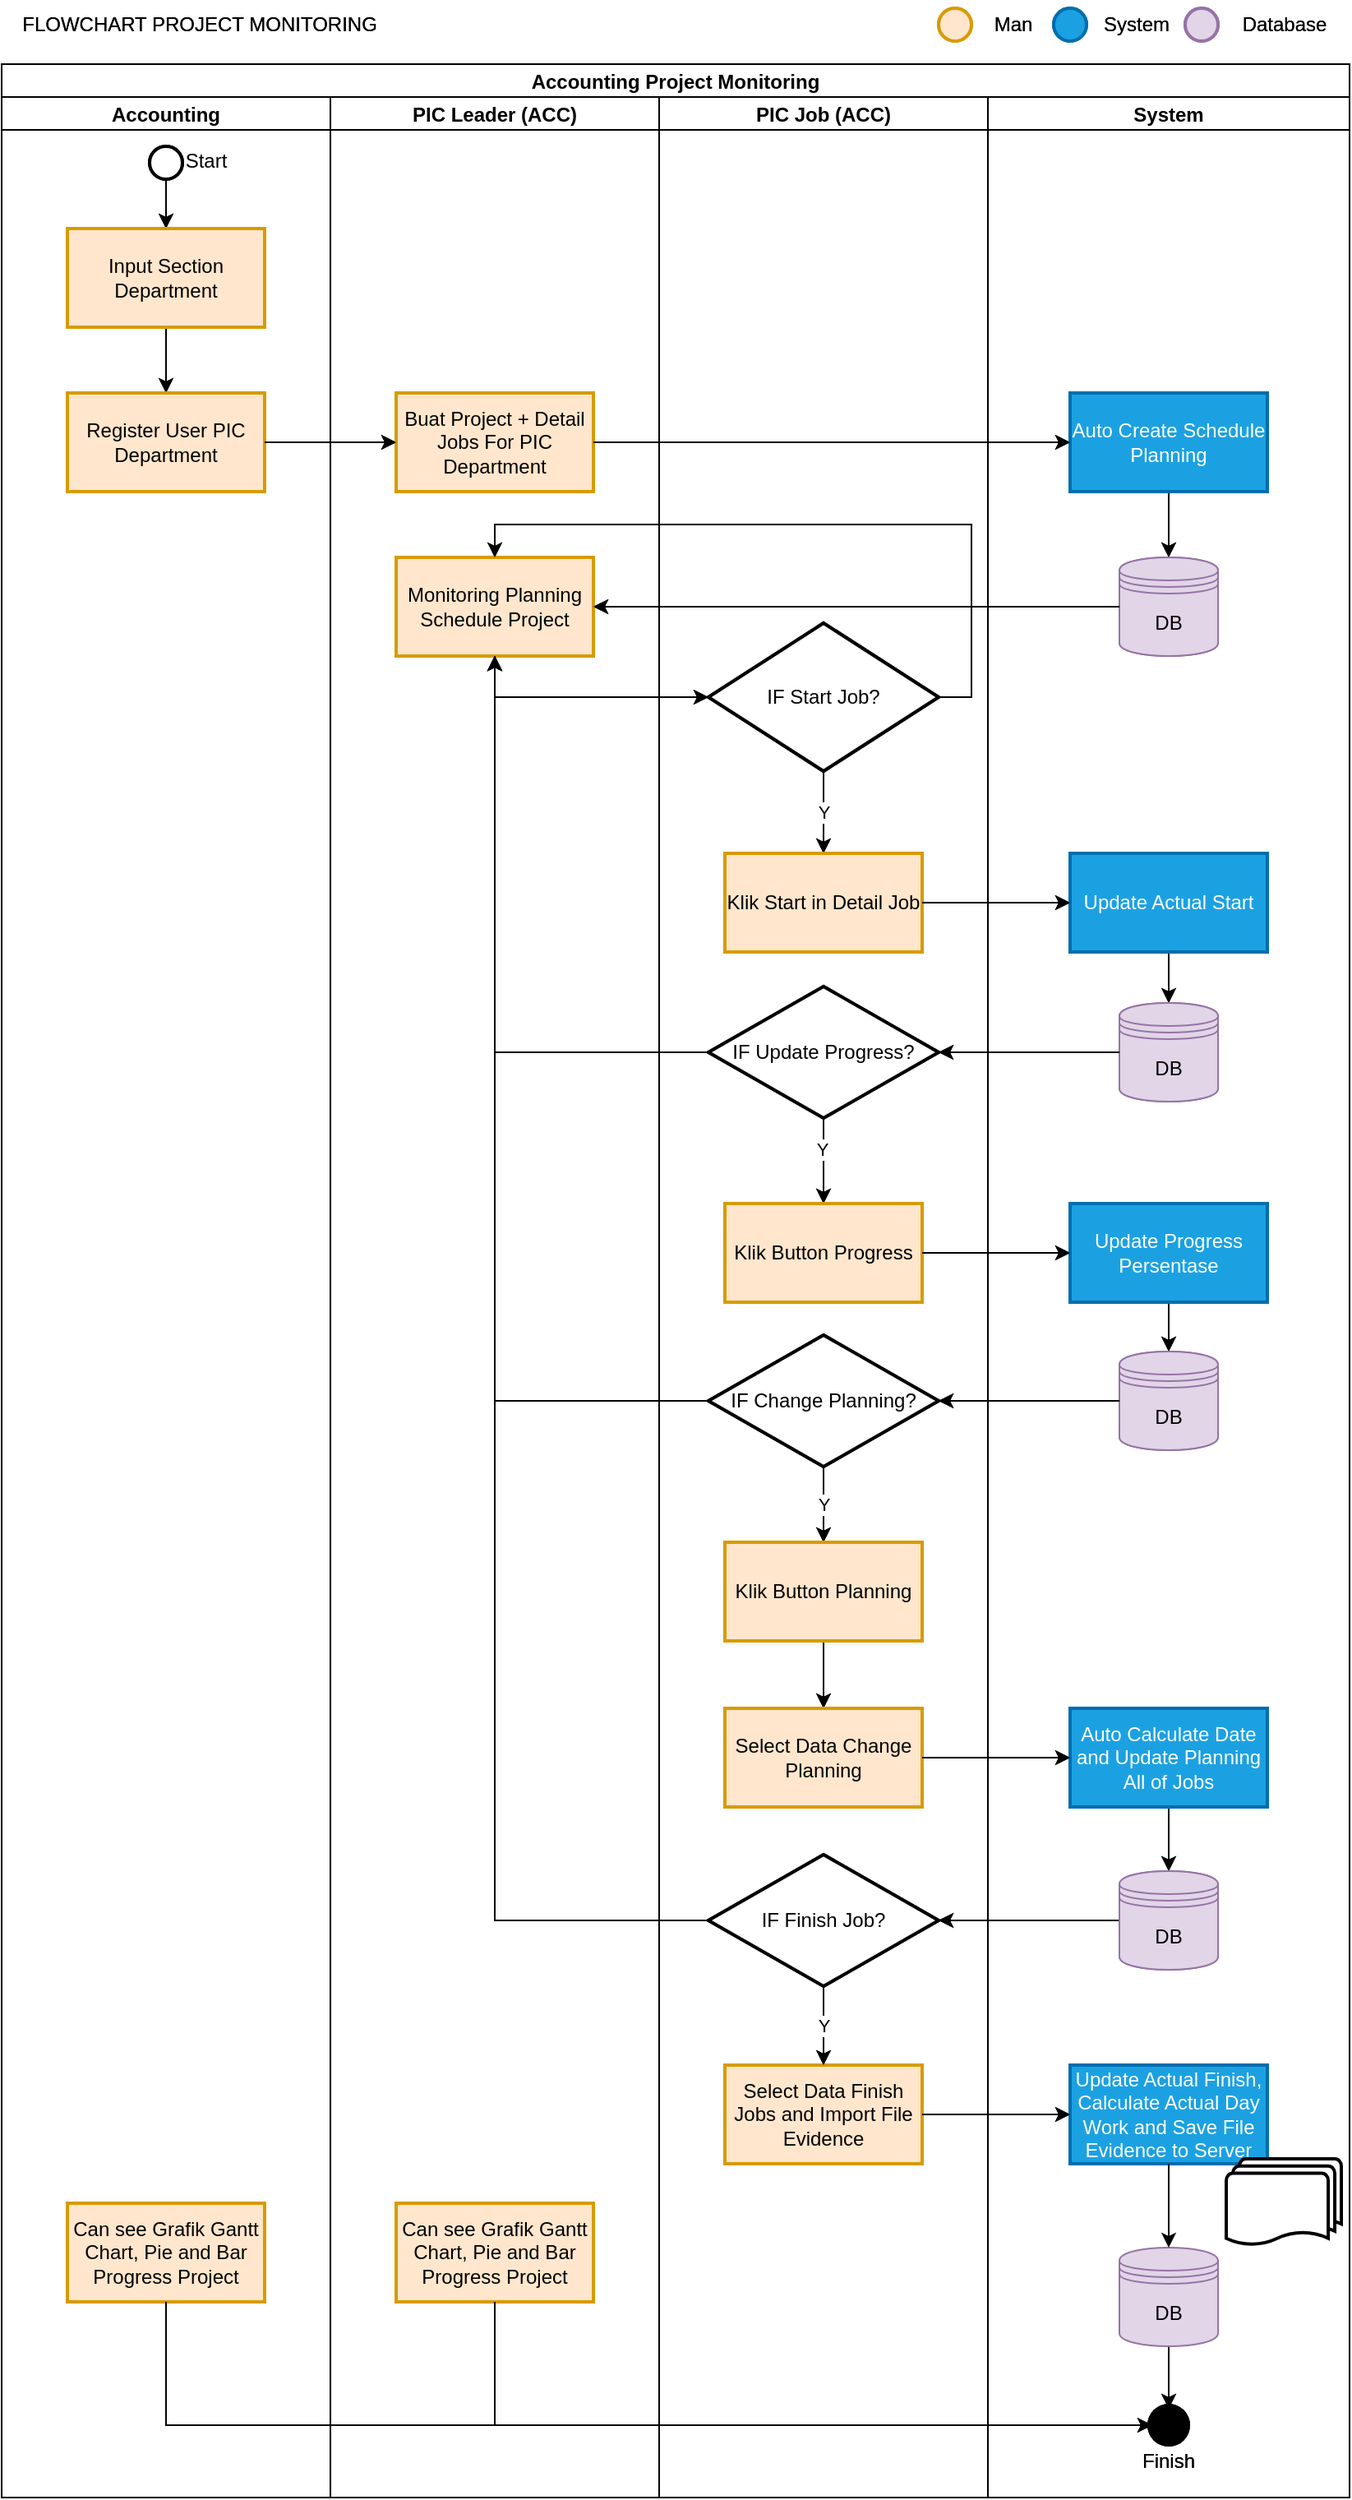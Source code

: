 <mxfile version="20.2.1" type="github">
  <diagram id="mtd2JBwrptf4_RDQNIB4" name="Page-1">
    <mxGraphModel dx="1102" dy="557" grid="1" gridSize="10" guides="1" tooltips="1" connect="1" arrows="1" fold="1" page="1" pageScale="1" pageWidth="827" pageHeight="1169" background="none" math="0" shadow="0">
      <root>
        <mxCell id="0" />
        <mxCell id="1" parent="0" />
        <mxCell id="9X0BEVMstnNwjNBZbNRU-2" value="Accounting Project Monitoring" style="swimlane;childLayout=stackLayout;resizeParent=1;resizeParentMax=0;startSize=20;" parent="1" vertex="1">
          <mxGeometry y="44" width="820" height="1480" as="geometry" />
        </mxCell>
        <mxCell id="9X0BEVMstnNwjNBZbNRU-3" value="Accounting" style="swimlane;startSize=20;" parent="9X0BEVMstnNwjNBZbNRU-2" vertex="1">
          <mxGeometry y="20" width="200" height="1460" as="geometry" />
        </mxCell>
        <mxCell id="sg5ZIZvMc2TJiHGULIQv-5" value="" style="edgeStyle=orthogonalEdgeStyle;rounded=0;orthogonalLoop=1;jettySize=auto;html=1;" parent="9X0BEVMstnNwjNBZbNRU-3" source="sg5ZIZvMc2TJiHGULIQv-3" target="sg5ZIZvMc2TJiHGULIQv-4" edge="1">
          <mxGeometry relative="1" as="geometry" />
        </mxCell>
        <mxCell id="sg5ZIZvMc2TJiHGULIQv-3" value="" style="strokeWidth=2;html=1;shape=mxgraph.flowchart.start_2;whiteSpace=wrap;" parent="9X0BEVMstnNwjNBZbNRU-3" vertex="1">
          <mxGeometry x="90" y="30" width="20" height="20" as="geometry" />
        </mxCell>
        <mxCell id="sg5ZIZvMc2TJiHGULIQv-14" value="" style="edgeStyle=orthogonalEdgeStyle;rounded=0;orthogonalLoop=1;jettySize=auto;html=1;" parent="9X0BEVMstnNwjNBZbNRU-3" source="sg5ZIZvMc2TJiHGULIQv-4" target="sg5ZIZvMc2TJiHGULIQv-13" edge="1">
          <mxGeometry relative="1" as="geometry" />
        </mxCell>
        <mxCell id="sg5ZIZvMc2TJiHGULIQv-4" value="Input Section Department" style="whiteSpace=wrap;html=1;strokeWidth=2;fillColor=#ffe6cc;strokeColor=#d79b00;" parent="9X0BEVMstnNwjNBZbNRU-3" vertex="1">
          <mxGeometry x="40" y="80" width="120" height="60" as="geometry" />
        </mxCell>
        <mxCell id="sg5ZIZvMc2TJiHGULIQv-13" value="Register User PIC Department" style="whiteSpace=wrap;html=1;strokeWidth=2;fillColor=#ffe6cc;strokeColor=#d79b00;" parent="9X0BEVMstnNwjNBZbNRU-3" vertex="1">
          <mxGeometry x="40" y="180" width="120" height="60" as="geometry" />
        </mxCell>
        <mxCell id="sg5ZIZvMc2TJiHGULIQv-71" value="Can see Grafik Gantt Chart, Pie and Bar Progress Project" style="whiteSpace=wrap;html=1;strokeWidth=2;fillColor=#ffe6cc;strokeColor=#d79b00;" parent="9X0BEVMstnNwjNBZbNRU-3" vertex="1">
          <mxGeometry x="40" y="1281" width="120" height="60" as="geometry" />
        </mxCell>
        <mxCell id="9X0BEVMstnNwjNBZbNRU-4" value="PIC Leader (ACC)" style="swimlane;startSize=20;" parent="9X0BEVMstnNwjNBZbNRU-2" vertex="1">
          <mxGeometry x="200" y="20" width="200" height="1460" as="geometry" />
        </mxCell>
        <mxCell id="sg5ZIZvMc2TJiHGULIQv-15" value="Buat Project + Detail Jobs For PIC Department" style="whiteSpace=wrap;html=1;strokeWidth=2;fillColor=#ffe6cc;strokeColor=#d79b00;" parent="9X0BEVMstnNwjNBZbNRU-4" vertex="1">
          <mxGeometry x="40" y="180" width="120" height="60" as="geometry" />
        </mxCell>
        <mxCell id="sg5ZIZvMc2TJiHGULIQv-22" value="Monitoring Planning Schedule Project" style="whiteSpace=wrap;html=1;strokeWidth=2;fillColor=#ffe6cc;strokeColor=#d79b00;" parent="9X0BEVMstnNwjNBZbNRU-4" vertex="1">
          <mxGeometry x="40" y="280" width="120" height="60" as="geometry" />
        </mxCell>
        <mxCell id="sg5ZIZvMc2TJiHGULIQv-69" value="Can see Grafik Gantt Chart, Pie and Bar Progress Project" style="whiteSpace=wrap;html=1;strokeWidth=2;fillColor=#ffe6cc;strokeColor=#d79b00;" parent="9X0BEVMstnNwjNBZbNRU-4" vertex="1">
          <mxGeometry x="40" y="1281" width="120" height="60" as="geometry" />
        </mxCell>
        <mxCell id="9X0BEVMstnNwjNBZbNRU-5" value="PIC Job (ACC)" style="swimlane;startSize=20;" parent="9X0BEVMstnNwjNBZbNRU-2" vertex="1">
          <mxGeometry x="400" y="20" width="200" height="1460" as="geometry" />
        </mxCell>
        <mxCell id="sg5ZIZvMc2TJiHGULIQv-29" value="Y" style="edgeStyle=orthogonalEdgeStyle;rounded=0;orthogonalLoop=1;jettySize=auto;html=1;" parent="9X0BEVMstnNwjNBZbNRU-5" source="sg5ZIZvMc2TJiHGULIQv-26" target="sg5ZIZvMc2TJiHGULIQv-28" edge="1">
          <mxGeometry relative="1" as="geometry" />
        </mxCell>
        <mxCell id="sg5ZIZvMc2TJiHGULIQv-26" value="IF Start Job?" style="rhombus;whiteSpace=wrap;html=1;strokeWidth=2;" parent="9X0BEVMstnNwjNBZbNRU-5" vertex="1">
          <mxGeometry x="30" y="320" width="140" height="90" as="geometry" />
        </mxCell>
        <mxCell id="sg5ZIZvMc2TJiHGULIQv-28" value="Klik Start in Detail Job" style="whiteSpace=wrap;html=1;strokeWidth=2;fillColor=#ffe6cc;strokeColor=#d79b00;" parent="9X0BEVMstnNwjNBZbNRU-5" vertex="1">
          <mxGeometry x="40" y="460" width="120" height="60" as="geometry" />
        </mxCell>
        <mxCell id="sg5ZIZvMc2TJiHGULIQv-33" value="" style="edgeStyle=orthogonalEdgeStyle;rounded=0;orthogonalLoop=1;jettySize=auto;html=1;" parent="9X0BEVMstnNwjNBZbNRU-5" source="sg5ZIZvMc2TJiHGULIQv-30" target="sg5ZIZvMc2TJiHGULIQv-32" edge="1">
          <mxGeometry relative="1" as="geometry" />
        </mxCell>
        <mxCell id="sg5ZIZvMc2TJiHGULIQv-37" value="&lt;div&gt;Y&lt;/div&gt;" style="edgeLabel;html=1;align=center;verticalAlign=middle;resizable=0;points=[];" parent="sg5ZIZvMc2TJiHGULIQv-33" vertex="1" connectable="0">
          <mxGeometry x="-0.26" y="1" relative="1" as="geometry">
            <mxPoint x="-2" as="offset" />
          </mxGeometry>
        </mxCell>
        <mxCell id="sg5ZIZvMc2TJiHGULIQv-30" value="IF Update Progress?" style="rhombus;whiteSpace=wrap;html=1;strokeWidth=2;" parent="9X0BEVMstnNwjNBZbNRU-5" vertex="1">
          <mxGeometry x="30" y="541" width="140" height="80" as="geometry" />
        </mxCell>
        <mxCell id="sg5ZIZvMc2TJiHGULIQv-32" value="Klik Button Progress" style="whiteSpace=wrap;html=1;strokeWidth=2;fillColor=#ffe6cc;strokeColor=#d79b00;" parent="9X0BEVMstnNwjNBZbNRU-5" vertex="1">
          <mxGeometry x="40" y="673" width="120" height="60" as="geometry" />
        </mxCell>
        <mxCell id="sg5ZIZvMc2TJiHGULIQv-47" value="Y" style="edgeStyle=orthogonalEdgeStyle;rounded=0;orthogonalLoop=1;jettySize=auto;html=1;" parent="9X0BEVMstnNwjNBZbNRU-5" source="sg5ZIZvMc2TJiHGULIQv-44" target="sg5ZIZvMc2TJiHGULIQv-46" edge="1">
          <mxGeometry relative="1" as="geometry" />
        </mxCell>
        <mxCell id="sg5ZIZvMc2TJiHGULIQv-44" value="IF Change Planning?" style="rhombus;whiteSpace=wrap;html=1;strokeWidth=2;" parent="9X0BEVMstnNwjNBZbNRU-5" vertex="1">
          <mxGeometry x="30" y="753" width="140" height="80" as="geometry" />
        </mxCell>
        <mxCell id="sg5ZIZvMc2TJiHGULIQv-61" value="" style="edgeStyle=orthogonalEdgeStyle;rounded=0;orthogonalLoop=1;jettySize=auto;html=1;" parent="9X0BEVMstnNwjNBZbNRU-5" source="sg5ZIZvMc2TJiHGULIQv-46" target="sg5ZIZvMc2TJiHGULIQv-60" edge="1">
          <mxGeometry relative="1" as="geometry" />
        </mxCell>
        <mxCell id="sg5ZIZvMc2TJiHGULIQv-46" value="Klik Button Planning" style="whiteSpace=wrap;html=1;strokeWidth=2;fillColor=#ffe6cc;strokeColor=#d79b00;" parent="9X0BEVMstnNwjNBZbNRU-5" vertex="1">
          <mxGeometry x="40" y="879" width="120" height="60" as="geometry" />
        </mxCell>
        <mxCell id="sg5ZIZvMc2TJiHGULIQv-48" value="Select Data Finish Jobs and Import File Evidence" style="whiteSpace=wrap;html=1;strokeWidth=2;fillColor=#ffe6cc;strokeColor=#d79b00;" parent="9X0BEVMstnNwjNBZbNRU-5" vertex="1">
          <mxGeometry x="40" y="1197" width="120" height="60" as="geometry" />
        </mxCell>
        <mxCell id="sg5ZIZvMc2TJiHGULIQv-60" value="Select Data Change Planning" style="whiteSpace=wrap;html=1;strokeWidth=2;fillColor=#ffe6cc;strokeColor=#d79b00;" parent="9X0BEVMstnNwjNBZbNRU-5" vertex="1">
          <mxGeometry x="40" y="980" width="120" height="60" as="geometry" />
        </mxCell>
        <mxCell id="sg5ZIZvMc2TJiHGULIQv-10" value="System" style="swimlane;startSize=20;" parent="9X0BEVMstnNwjNBZbNRU-2" vertex="1">
          <mxGeometry x="600" y="20" width="220" height="1460" as="geometry" />
        </mxCell>
        <mxCell id="sg5ZIZvMc2TJiHGULIQv-35" style="edgeStyle=orthogonalEdgeStyle;rounded=0;orthogonalLoop=1;jettySize=auto;html=1;exitX=0.5;exitY=1;exitDx=0;exitDy=0;entryX=0.5;entryY=0;entryDx=0;entryDy=0;" parent="sg5ZIZvMc2TJiHGULIQv-10" source="sg5ZIZvMc2TJiHGULIQv-20" target="sg5ZIZvMc2TJiHGULIQv-34" edge="1">
          <mxGeometry relative="1" as="geometry" />
        </mxCell>
        <mxCell id="sg5ZIZvMc2TJiHGULIQv-20" value="&lt;div&gt;Auto Create Schedule Planning&lt;/div&gt;" style="whiteSpace=wrap;html=1;strokeWidth=2;fillColor=#1ba1e2;strokeColor=#006EAF;fontColor=#ffffff;" parent="sg5ZIZvMc2TJiHGULIQv-10" vertex="1">
          <mxGeometry x="50" y="180" width="120" height="60" as="geometry" />
        </mxCell>
        <mxCell id="sg5ZIZvMc2TJiHGULIQv-34" value="DB" style="shape=datastore;whiteSpace=wrap;html=1;fillColor=#e1d5e7;strokeColor=#9673a6;" parent="sg5ZIZvMc2TJiHGULIQv-10" vertex="1">
          <mxGeometry x="80" y="280" width="60" height="60" as="geometry" />
        </mxCell>
        <mxCell id="sg5ZIZvMc2TJiHGULIQv-55" style="edgeStyle=orthogonalEdgeStyle;rounded=0;orthogonalLoop=1;jettySize=auto;html=1;exitX=0.5;exitY=1;exitDx=0;exitDy=0;entryX=0.5;entryY=0;entryDx=0;entryDy=0;" parent="sg5ZIZvMc2TJiHGULIQv-10" source="sg5ZIZvMc2TJiHGULIQv-39" target="sg5ZIZvMc2TJiHGULIQv-54" edge="1">
          <mxGeometry relative="1" as="geometry" />
        </mxCell>
        <mxCell id="sg5ZIZvMc2TJiHGULIQv-39" value="Update Actual Start" style="whiteSpace=wrap;html=1;strokeWidth=2;fillColor=#1ba1e2;strokeColor=#006EAF;fontColor=#ffffff;" parent="sg5ZIZvMc2TJiHGULIQv-10" vertex="1">
          <mxGeometry x="50" y="460" width="120" height="60" as="geometry" />
        </mxCell>
        <mxCell id="sg5ZIZvMc2TJiHGULIQv-58" style="edgeStyle=orthogonalEdgeStyle;rounded=0;orthogonalLoop=1;jettySize=auto;html=1;exitX=0.5;exitY=1;exitDx=0;exitDy=0;" parent="sg5ZIZvMc2TJiHGULIQv-10" source="sg5ZIZvMc2TJiHGULIQv-42" target="sg5ZIZvMc2TJiHGULIQv-57" edge="1">
          <mxGeometry relative="1" as="geometry" />
        </mxCell>
        <mxCell id="sg5ZIZvMc2TJiHGULIQv-42" value="Update Progress Persentase" style="whiteSpace=wrap;html=1;strokeWidth=2;fillColor=#1ba1e2;strokeColor=#006EAF;fontColor=#ffffff;" parent="sg5ZIZvMc2TJiHGULIQv-10" vertex="1">
          <mxGeometry x="50" y="673" width="120" height="60" as="geometry" />
        </mxCell>
        <mxCell id="sg5ZIZvMc2TJiHGULIQv-50" value="Update Actual Finish, Calculate Actual Day Work and Save File Evidence to Server" style="whiteSpace=wrap;html=1;strokeWidth=2;fillColor=#1ba1e2;fontColor=#ffffff;strokeColor=#006EAF;" parent="sg5ZIZvMc2TJiHGULIQv-10" vertex="1">
          <mxGeometry x="50" y="1197" width="120" height="60" as="geometry" />
        </mxCell>
        <mxCell id="sg5ZIZvMc2TJiHGULIQv-73" value="" style="edgeStyle=orthogonalEdgeStyle;rounded=0;orthogonalLoop=1;jettySize=auto;html=1;" parent="sg5ZIZvMc2TJiHGULIQv-10" edge="1">
          <mxGeometry relative="1" as="geometry">
            <mxPoint x="110" y="1406" as="targetPoint" />
            <mxPoint x="110" y="1347" as="sourcePoint" />
          </mxGeometry>
        </mxCell>
        <mxCell id="sg5ZIZvMc2TJiHGULIQv-54" value="DB" style="shape=datastore;whiteSpace=wrap;html=1;fillColor=#e1d5e7;strokeColor=#9673a6;" parent="sg5ZIZvMc2TJiHGULIQv-10" vertex="1">
          <mxGeometry x="80" y="551" width="60" height="60" as="geometry" />
        </mxCell>
        <mxCell id="sg5ZIZvMc2TJiHGULIQv-57" value="DB" style="shape=datastore;whiteSpace=wrap;html=1;fillColor=#e1d5e7;strokeColor=#9673a6;" parent="sg5ZIZvMc2TJiHGULIQv-10" vertex="1">
          <mxGeometry x="80" y="763" width="60" height="60" as="geometry" />
        </mxCell>
        <mxCell id="sg5ZIZvMc2TJiHGULIQv-66" style="edgeStyle=orthogonalEdgeStyle;rounded=0;orthogonalLoop=1;jettySize=auto;html=1;exitX=0.5;exitY=1;exitDx=0;exitDy=0;entryX=0.5;entryY=0;entryDx=0;entryDy=0;" parent="sg5ZIZvMc2TJiHGULIQv-10" source="sg5ZIZvMc2TJiHGULIQv-62" target="sg5ZIZvMc2TJiHGULIQv-65" edge="1">
          <mxGeometry relative="1" as="geometry" />
        </mxCell>
        <mxCell id="sg5ZIZvMc2TJiHGULIQv-62" value="Auto Calculate Date and Update Planning All of Jobs" style="whiteSpace=wrap;html=1;strokeWidth=2;fillColor=#1ba1e2;fontColor=#ffffff;strokeColor=#006EAF;" parent="sg5ZIZvMc2TJiHGULIQv-10" vertex="1">
          <mxGeometry x="50" y="980" width="120" height="60" as="geometry" />
        </mxCell>
        <mxCell id="sg5ZIZvMc2TJiHGULIQv-64" value="IF Finish Job?" style="rhombus;whiteSpace=wrap;html=1;strokeWidth=2;" parent="sg5ZIZvMc2TJiHGULIQv-10" vertex="1">
          <mxGeometry x="-170" y="1069" width="140" height="80" as="geometry" />
        </mxCell>
        <mxCell id="sg5ZIZvMc2TJiHGULIQv-67" style="edgeStyle=orthogonalEdgeStyle;rounded=0;orthogonalLoop=1;jettySize=auto;html=1;exitX=0;exitY=0.5;exitDx=0;exitDy=0;" parent="sg5ZIZvMc2TJiHGULIQv-10" source="sg5ZIZvMc2TJiHGULIQv-65" target="sg5ZIZvMc2TJiHGULIQv-64" edge="1">
          <mxGeometry relative="1" as="geometry" />
        </mxCell>
        <mxCell id="sg5ZIZvMc2TJiHGULIQv-65" value="DB" style="shape=datastore;whiteSpace=wrap;html=1;fillColor=#e1d5e7;strokeColor=#9673a6;" parent="sg5ZIZvMc2TJiHGULIQv-10" vertex="1">
          <mxGeometry x="80" y="1079" width="60" height="60" as="geometry" />
        </mxCell>
        <mxCell id="sg5ZIZvMc2TJiHGULIQv-72" value="&#xa;&#xa;&#xa;&#xa;Finish&#xa;" style="shape=waypoint;sketch=0;size=6;pointerEvents=1;points=[];fillColor=default;resizable=0;rotatable=0;perimeter=centerPerimeter;snapToPoint=1;gradientColor=none;strokeWidth=11;" parent="sg5ZIZvMc2TJiHGULIQv-10" vertex="1">
          <mxGeometry x="90" y="1396" width="40" height="40" as="geometry" />
        </mxCell>
        <mxCell id="sg5ZIZvMc2TJiHGULIQv-16" value="" style="edgeStyle=orthogonalEdgeStyle;rounded=0;orthogonalLoop=1;jettySize=auto;html=1;" parent="9X0BEVMstnNwjNBZbNRU-2" source="sg5ZIZvMc2TJiHGULIQv-13" target="sg5ZIZvMc2TJiHGULIQv-15" edge="1">
          <mxGeometry relative="1" as="geometry" />
        </mxCell>
        <mxCell id="sg5ZIZvMc2TJiHGULIQv-21" value="" style="edgeStyle=orthogonalEdgeStyle;rounded=0;orthogonalLoop=1;jettySize=auto;html=1;" parent="9X0BEVMstnNwjNBZbNRU-2" source="sg5ZIZvMc2TJiHGULIQv-15" target="sg5ZIZvMc2TJiHGULIQv-20" edge="1">
          <mxGeometry relative="1" as="geometry" />
        </mxCell>
        <mxCell id="sg5ZIZvMc2TJiHGULIQv-27" value="" style="edgeStyle=orthogonalEdgeStyle;rounded=0;orthogonalLoop=1;jettySize=auto;html=1;" parent="9X0BEVMstnNwjNBZbNRU-2" source="sg5ZIZvMc2TJiHGULIQv-22" target="sg5ZIZvMc2TJiHGULIQv-26" edge="1">
          <mxGeometry relative="1" as="geometry">
            <Array as="points">
              <mxPoint x="300" y="385" />
            </Array>
          </mxGeometry>
        </mxCell>
        <mxCell id="sg5ZIZvMc2TJiHGULIQv-36" style="edgeStyle=orthogonalEdgeStyle;rounded=0;orthogonalLoop=1;jettySize=auto;html=1;" parent="9X0BEVMstnNwjNBZbNRU-2" source="sg5ZIZvMc2TJiHGULIQv-34" target="sg5ZIZvMc2TJiHGULIQv-22" edge="1">
          <mxGeometry relative="1" as="geometry" />
        </mxCell>
        <mxCell id="sg5ZIZvMc2TJiHGULIQv-40" value="" style="edgeStyle=orthogonalEdgeStyle;rounded=0;orthogonalLoop=1;jettySize=auto;html=1;" parent="9X0BEVMstnNwjNBZbNRU-2" source="sg5ZIZvMc2TJiHGULIQv-28" target="sg5ZIZvMc2TJiHGULIQv-39" edge="1">
          <mxGeometry relative="1" as="geometry" />
        </mxCell>
        <mxCell id="sg5ZIZvMc2TJiHGULIQv-43" value="" style="edgeStyle=orthogonalEdgeStyle;rounded=0;orthogonalLoop=1;jettySize=auto;html=1;" parent="9X0BEVMstnNwjNBZbNRU-2" source="sg5ZIZvMc2TJiHGULIQv-32" target="sg5ZIZvMc2TJiHGULIQv-42" edge="1">
          <mxGeometry relative="1" as="geometry" />
        </mxCell>
        <mxCell id="sg5ZIZvMc2TJiHGULIQv-51" value="" style="edgeStyle=orthogonalEdgeStyle;rounded=0;orthogonalLoop=1;jettySize=auto;html=1;" parent="9X0BEVMstnNwjNBZbNRU-2" source="sg5ZIZvMc2TJiHGULIQv-48" target="sg5ZIZvMc2TJiHGULIQv-50" edge="1">
          <mxGeometry relative="1" as="geometry" />
        </mxCell>
        <mxCell id="sg5ZIZvMc2TJiHGULIQv-56" style="edgeStyle=orthogonalEdgeStyle;rounded=0;orthogonalLoop=1;jettySize=auto;html=1;exitX=0;exitY=0.5;exitDx=0;exitDy=0;entryX=1;entryY=0.5;entryDx=0;entryDy=0;" parent="9X0BEVMstnNwjNBZbNRU-2" source="sg5ZIZvMc2TJiHGULIQv-54" target="sg5ZIZvMc2TJiHGULIQv-30" edge="1">
          <mxGeometry relative="1" as="geometry" />
        </mxCell>
        <mxCell id="sg5ZIZvMc2TJiHGULIQv-59" style="edgeStyle=orthogonalEdgeStyle;rounded=0;orthogonalLoop=1;jettySize=auto;html=1;exitX=0;exitY=0.5;exitDx=0;exitDy=0;" parent="9X0BEVMstnNwjNBZbNRU-2" source="sg5ZIZvMc2TJiHGULIQv-57" target="sg5ZIZvMc2TJiHGULIQv-44" edge="1">
          <mxGeometry relative="1" as="geometry" />
        </mxCell>
        <mxCell id="sg5ZIZvMc2TJiHGULIQv-63" value="" style="edgeStyle=orthogonalEdgeStyle;rounded=0;orthogonalLoop=1;jettySize=auto;html=1;" parent="9X0BEVMstnNwjNBZbNRU-2" source="sg5ZIZvMc2TJiHGULIQv-60" target="sg5ZIZvMc2TJiHGULIQv-62" edge="1">
          <mxGeometry relative="1" as="geometry" />
        </mxCell>
        <mxCell id="sg5ZIZvMc2TJiHGULIQv-68" value="Y" style="edgeStyle=orthogonalEdgeStyle;rounded=0;orthogonalLoop=1;jettySize=auto;html=1;exitX=0.5;exitY=1;exitDx=0;exitDy=0;entryX=0.5;entryY=0;entryDx=0;entryDy=0;" parent="9X0BEVMstnNwjNBZbNRU-2" source="sg5ZIZvMc2TJiHGULIQv-64" target="sg5ZIZvMc2TJiHGULIQv-48" edge="1">
          <mxGeometry relative="1" as="geometry" />
        </mxCell>
        <mxCell id="sg5ZIZvMc2TJiHGULIQv-78" style="edgeStyle=orthogonalEdgeStyle;rounded=0;orthogonalLoop=1;jettySize=auto;html=1;exitX=0.5;exitY=1;exitDx=0;exitDy=0;" parent="9X0BEVMstnNwjNBZbNRU-2" source="sg5ZIZvMc2TJiHGULIQv-69" target="sg5ZIZvMc2TJiHGULIQv-72" edge="1">
          <mxGeometry relative="1" as="geometry">
            <Array as="points">
              <mxPoint x="300" y="1436" />
            </Array>
          </mxGeometry>
        </mxCell>
        <mxCell id="y-TKErQFtcuHQ2J6vo-I-2" style="edgeStyle=orthogonalEdgeStyle;rounded=0;orthogonalLoop=1;jettySize=auto;html=1;exitX=1;exitY=0.5;exitDx=0;exitDy=0;entryX=0.5;entryY=0;entryDx=0;entryDy=0;" edge="1" parent="9X0BEVMstnNwjNBZbNRU-2" source="sg5ZIZvMc2TJiHGULIQv-26" target="sg5ZIZvMc2TJiHGULIQv-22">
          <mxGeometry relative="1" as="geometry" />
        </mxCell>
        <mxCell id="y-TKErQFtcuHQ2J6vo-I-3" style="edgeStyle=orthogonalEdgeStyle;rounded=0;orthogonalLoop=1;jettySize=auto;html=1;exitX=0;exitY=0.5;exitDx=0;exitDy=0;" edge="1" parent="9X0BEVMstnNwjNBZbNRU-2" source="sg5ZIZvMc2TJiHGULIQv-30" target="sg5ZIZvMc2TJiHGULIQv-22">
          <mxGeometry relative="1" as="geometry">
            <mxPoint x="280" y="366" as="targetPoint" />
          </mxGeometry>
        </mxCell>
        <mxCell id="y-TKErQFtcuHQ2J6vo-I-4" style="edgeStyle=orthogonalEdgeStyle;rounded=0;orthogonalLoop=1;jettySize=auto;html=1;exitX=0;exitY=0.5;exitDx=0;exitDy=0;entryX=0.5;entryY=1;entryDx=0;entryDy=0;" edge="1" parent="9X0BEVMstnNwjNBZbNRU-2" source="sg5ZIZvMc2TJiHGULIQv-44" target="sg5ZIZvMc2TJiHGULIQv-22">
          <mxGeometry relative="1" as="geometry" />
        </mxCell>
        <mxCell id="y-TKErQFtcuHQ2J6vo-I-5" style="edgeStyle=orthogonalEdgeStyle;rounded=0;orthogonalLoop=1;jettySize=auto;html=1;exitX=0;exitY=0.5;exitDx=0;exitDy=0;entryX=0.5;entryY=1;entryDx=0;entryDy=0;" edge="1" parent="9X0BEVMstnNwjNBZbNRU-2" source="sg5ZIZvMc2TJiHGULIQv-64" target="sg5ZIZvMc2TJiHGULIQv-22">
          <mxGeometry relative="1" as="geometry" />
        </mxCell>
        <mxCell id="sg5ZIZvMc2TJiHGULIQv-75" style="edgeStyle=orthogonalEdgeStyle;rounded=0;orthogonalLoop=1;jettySize=auto;html=1;exitX=0.5;exitY=1;exitDx=0;exitDy=0;" parent="1" source="sg5ZIZvMc2TJiHGULIQv-71" edge="1">
          <mxGeometry relative="1" as="geometry">
            <mxPoint x="700" y="1480" as="targetPoint" />
            <Array as="points">
              <mxPoint x="100" y="1480" />
              <mxPoint x="700" y="1480" />
            </Array>
          </mxGeometry>
        </mxCell>
        <mxCell id="sg5ZIZvMc2TJiHGULIQv-102" value="" style="group" parent="1" vertex="1" connectable="0">
          <mxGeometry x="640" y="5" width="80" height="30" as="geometry" />
        </mxCell>
        <mxCell id="sg5ZIZvMc2TJiHGULIQv-98" value="" style="strokeWidth=2;html=1;shape=mxgraph.flowchart.start_2;whiteSpace=wrap;fillColor=#1ba1e2;strokeColor=#006EAF;fontColor=#ffffff;" parent="sg5ZIZvMc2TJiHGULIQv-102" vertex="1">
          <mxGeometry y="5" width="20" height="20" as="geometry" />
        </mxCell>
        <mxCell id="sg5ZIZvMc2TJiHGULIQv-99" value="System" style="text;html=1;align=center;verticalAlign=middle;resizable=0;points=[];autosize=1;strokeColor=none;fillColor=none;" parent="sg5ZIZvMc2TJiHGULIQv-102" vertex="1">
          <mxGeometry x="20" width="60" height="30" as="geometry" />
        </mxCell>
        <mxCell id="sg5ZIZvMc2TJiHGULIQv-103" value="" style="group" parent="1" vertex="1" connectable="0">
          <mxGeometry x="720" y="5" width="100" height="30" as="geometry" />
        </mxCell>
        <mxCell id="sg5ZIZvMc2TJiHGULIQv-91" value="" style="strokeWidth=2;html=1;shape=mxgraph.flowchart.start_2;whiteSpace=wrap;fillColor=#e1d5e7;strokeColor=#9673a6;" parent="sg5ZIZvMc2TJiHGULIQv-103" vertex="1">
          <mxGeometry y="5" width="20" height="20" as="geometry" />
        </mxCell>
        <mxCell id="sg5ZIZvMc2TJiHGULIQv-92" value="Database" style="text;html=1;align=center;verticalAlign=middle;resizable=0;points=[];autosize=1;strokeColor=none;fillColor=none;" parent="sg5ZIZvMc2TJiHGULIQv-103" vertex="1">
          <mxGeometry x="20" width="80" height="30" as="geometry" />
        </mxCell>
        <mxCell id="sg5ZIZvMc2TJiHGULIQv-104" value="FLOWCHART PROJECT MONITORING" style="text;html=1;align=center;verticalAlign=middle;resizable=0;points=[];autosize=1;strokeColor=none;fillColor=none;" parent="1" vertex="1">
          <mxGeometry y="5" width="240" height="30" as="geometry" />
        </mxCell>
        <mxCell id="sg5ZIZvMc2TJiHGULIQv-89" value="" style="strokeWidth=2;html=1;shape=mxgraph.flowchart.start_2;whiteSpace=wrap;fillColor=#ffe6cc;strokeColor=#d79b00;" parent="1" vertex="1">
          <mxGeometry x="570" y="10" width="20" height="20" as="geometry" />
        </mxCell>
        <mxCell id="sg5ZIZvMc2TJiHGULIQv-90" value="Man" style="text;html=1;align=center;verticalAlign=middle;resizable=0;points=[];autosize=1;strokeColor=none;fillColor=none;" parent="1" vertex="1">
          <mxGeometry x="590" y="5" width="50" height="30" as="geometry" />
        </mxCell>
        <mxCell id="y-TKErQFtcuHQ2J6vo-I-6" value="Accounting Project Monitoring" style="swimlane;childLayout=stackLayout;resizeParent=1;resizeParentMax=0;startSize=20;" vertex="1" parent="1">
          <mxGeometry y="44" width="820" height="1480" as="geometry" />
        </mxCell>
        <mxCell id="y-TKErQFtcuHQ2J6vo-I-7" value="Accounting" style="swimlane;startSize=20;" vertex="1" parent="y-TKErQFtcuHQ2J6vo-I-6">
          <mxGeometry y="20" width="200" height="1460" as="geometry" />
        </mxCell>
        <mxCell id="y-TKErQFtcuHQ2J6vo-I-8" value="" style="edgeStyle=orthogonalEdgeStyle;rounded=0;orthogonalLoop=1;jettySize=auto;html=1;" edge="1" parent="y-TKErQFtcuHQ2J6vo-I-7" source="y-TKErQFtcuHQ2J6vo-I-9" target="y-TKErQFtcuHQ2J6vo-I-11">
          <mxGeometry relative="1" as="geometry" />
        </mxCell>
        <mxCell id="y-TKErQFtcuHQ2J6vo-I-10" value="" style="edgeStyle=orthogonalEdgeStyle;rounded=0;orthogonalLoop=1;jettySize=auto;html=1;" edge="1" parent="y-TKErQFtcuHQ2J6vo-I-7" source="y-TKErQFtcuHQ2J6vo-I-11" target="y-TKErQFtcuHQ2J6vo-I-12">
          <mxGeometry relative="1" as="geometry" />
        </mxCell>
        <mxCell id="y-TKErQFtcuHQ2J6vo-I-11" value="Input Section Department" style="whiteSpace=wrap;html=1;strokeWidth=2;fillColor=#ffe6cc;strokeColor=#d79b00;" vertex="1" parent="y-TKErQFtcuHQ2J6vo-I-7">
          <mxGeometry x="40" y="80" width="120" height="60" as="geometry" />
        </mxCell>
        <mxCell id="y-TKErQFtcuHQ2J6vo-I-12" value="Register User PIC Department" style="whiteSpace=wrap;html=1;strokeWidth=2;fillColor=#ffe6cc;strokeColor=#d79b00;" vertex="1" parent="y-TKErQFtcuHQ2J6vo-I-7">
          <mxGeometry x="40" y="180" width="120" height="60" as="geometry" />
        </mxCell>
        <mxCell id="y-TKErQFtcuHQ2J6vo-I-13" value="Can see Grafik Gantt Chart, Pie and Bar Progress Project" style="whiteSpace=wrap;html=1;strokeWidth=2;fillColor=#ffe6cc;strokeColor=#d79b00;" vertex="1" parent="y-TKErQFtcuHQ2J6vo-I-7">
          <mxGeometry x="40" y="1281" width="120" height="60" as="geometry" />
        </mxCell>
        <mxCell id="y-TKErQFtcuHQ2J6vo-I-81" value="" style="group" vertex="1" connectable="0" parent="y-TKErQFtcuHQ2J6vo-I-7">
          <mxGeometry x="90" y="24" width="59" height="30" as="geometry" />
        </mxCell>
        <mxCell id="y-TKErQFtcuHQ2J6vo-I-9" value="" style="strokeWidth=2;html=1;shape=mxgraph.flowchart.start_2;whiteSpace=wrap;" vertex="1" parent="y-TKErQFtcuHQ2J6vo-I-81">
          <mxGeometry y="6" width="20" height="20" as="geometry" />
        </mxCell>
        <mxCell id="y-TKErQFtcuHQ2J6vo-I-78" value="Start" style="text;html=1;align=center;verticalAlign=middle;resizable=0;points=[];autosize=1;strokeColor=none;fillColor=none;" vertex="1" parent="y-TKErQFtcuHQ2J6vo-I-81">
          <mxGeometry x="9" width="50" height="30" as="geometry" />
        </mxCell>
        <mxCell id="y-TKErQFtcuHQ2J6vo-I-14" value="PIC Leader (ACC)" style="swimlane;startSize=20;" vertex="1" parent="y-TKErQFtcuHQ2J6vo-I-6">
          <mxGeometry x="200" y="20" width="200" height="1460" as="geometry" />
        </mxCell>
        <mxCell id="y-TKErQFtcuHQ2J6vo-I-15" value="Buat Project + Detail Jobs For PIC Department" style="whiteSpace=wrap;html=1;strokeWidth=2;fillColor=#ffe6cc;strokeColor=#d79b00;" vertex="1" parent="y-TKErQFtcuHQ2J6vo-I-14">
          <mxGeometry x="40" y="180" width="120" height="60" as="geometry" />
        </mxCell>
        <mxCell id="y-TKErQFtcuHQ2J6vo-I-16" value="Monitoring Planning Schedule Project" style="whiteSpace=wrap;html=1;strokeWidth=2;fillColor=#ffe6cc;strokeColor=#d79b00;" vertex="1" parent="y-TKErQFtcuHQ2J6vo-I-14">
          <mxGeometry x="40" y="280" width="120" height="60" as="geometry" />
        </mxCell>
        <mxCell id="y-TKErQFtcuHQ2J6vo-I-17" value="Can see Grafik Gantt Chart, Pie and Bar Progress Project" style="whiteSpace=wrap;html=1;strokeWidth=2;fillColor=#ffe6cc;strokeColor=#d79b00;" vertex="1" parent="y-TKErQFtcuHQ2J6vo-I-14">
          <mxGeometry x="40" y="1281" width="120" height="60" as="geometry" />
        </mxCell>
        <mxCell id="y-TKErQFtcuHQ2J6vo-I-18" value="PIC Job (ACC)" style="swimlane;startSize=20;" vertex="1" parent="y-TKErQFtcuHQ2J6vo-I-6">
          <mxGeometry x="400" y="20" width="200" height="1460" as="geometry" />
        </mxCell>
        <mxCell id="y-TKErQFtcuHQ2J6vo-I-19" value="Y" style="edgeStyle=orthogonalEdgeStyle;rounded=0;orthogonalLoop=1;jettySize=auto;html=1;" edge="1" parent="y-TKErQFtcuHQ2J6vo-I-18" source="y-TKErQFtcuHQ2J6vo-I-20" target="y-TKErQFtcuHQ2J6vo-I-21">
          <mxGeometry relative="1" as="geometry" />
        </mxCell>
        <mxCell id="y-TKErQFtcuHQ2J6vo-I-20" value="IF Start Job?" style="rhombus;whiteSpace=wrap;html=1;strokeWidth=2;" vertex="1" parent="y-TKErQFtcuHQ2J6vo-I-18">
          <mxGeometry x="30" y="320" width="140" height="90" as="geometry" />
        </mxCell>
        <mxCell id="y-TKErQFtcuHQ2J6vo-I-21" value="Klik Start in Detail Job" style="whiteSpace=wrap;html=1;strokeWidth=2;fillColor=#ffe6cc;strokeColor=#d79b00;" vertex="1" parent="y-TKErQFtcuHQ2J6vo-I-18">
          <mxGeometry x="40" y="460" width="120" height="60" as="geometry" />
        </mxCell>
        <mxCell id="y-TKErQFtcuHQ2J6vo-I-22" value="" style="edgeStyle=orthogonalEdgeStyle;rounded=0;orthogonalLoop=1;jettySize=auto;html=1;" edge="1" parent="y-TKErQFtcuHQ2J6vo-I-18" source="y-TKErQFtcuHQ2J6vo-I-24" target="y-TKErQFtcuHQ2J6vo-I-25">
          <mxGeometry relative="1" as="geometry" />
        </mxCell>
        <mxCell id="y-TKErQFtcuHQ2J6vo-I-23" value="&lt;div&gt;Y&lt;/div&gt;" style="edgeLabel;html=1;align=center;verticalAlign=middle;resizable=0;points=[];" vertex="1" connectable="0" parent="y-TKErQFtcuHQ2J6vo-I-22">
          <mxGeometry x="-0.26" y="1" relative="1" as="geometry">
            <mxPoint x="-2" as="offset" />
          </mxGeometry>
        </mxCell>
        <mxCell id="y-TKErQFtcuHQ2J6vo-I-24" value="IF Update Progress?" style="rhombus;whiteSpace=wrap;html=1;strokeWidth=2;" vertex="1" parent="y-TKErQFtcuHQ2J6vo-I-18">
          <mxGeometry x="30" y="541" width="140" height="80" as="geometry" />
        </mxCell>
        <mxCell id="y-TKErQFtcuHQ2J6vo-I-25" value="Klik Button Progress" style="whiteSpace=wrap;html=1;strokeWidth=2;fillColor=#ffe6cc;strokeColor=#d79b00;" vertex="1" parent="y-TKErQFtcuHQ2J6vo-I-18">
          <mxGeometry x="40" y="673" width="120" height="60" as="geometry" />
        </mxCell>
        <mxCell id="y-TKErQFtcuHQ2J6vo-I-26" value="Y" style="edgeStyle=orthogonalEdgeStyle;rounded=0;orthogonalLoop=1;jettySize=auto;html=1;" edge="1" parent="y-TKErQFtcuHQ2J6vo-I-18" source="y-TKErQFtcuHQ2J6vo-I-27" target="y-TKErQFtcuHQ2J6vo-I-29">
          <mxGeometry relative="1" as="geometry" />
        </mxCell>
        <mxCell id="y-TKErQFtcuHQ2J6vo-I-27" value="IF Change Planning?" style="rhombus;whiteSpace=wrap;html=1;strokeWidth=2;" vertex="1" parent="y-TKErQFtcuHQ2J6vo-I-18">
          <mxGeometry x="30" y="753" width="140" height="80" as="geometry" />
        </mxCell>
        <mxCell id="y-TKErQFtcuHQ2J6vo-I-28" value="" style="edgeStyle=orthogonalEdgeStyle;rounded=0;orthogonalLoop=1;jettySize=auto;html=1;" edge="1" parent="y-TKErQFtcuHQ2J6vo-I-18" source="y-TKErQFtcuHQ2J6vo-I-29" target="y-TKErQFtcuHQ2J6vo-I-31">
          <mxGeometry relative="1" as="geometry" />
        </mxCell>
        <mxCell id="y-TKErQFtcuHQ2J6vo-I-29" value="Klik Button Planning" style="whiteSpace=wrap;html=1;strokeWidth=2;fillColor=#ffe6cc;strokeColor=#d79b00;" vertex="1" parent="y-TKErQFtcuHQ2J6vo-I-18">
          <mxGeometry x="40" y="879" width="120" height="60" as="geometry" />
        </mxCell>
        <mxCell id="y-TKErQFtcuHQ2J6vo-I-30" value="Select Data Finish Jobs and Import File Evidence" style="whiteSpace=wrap;html=1;strokeWidth=2;fillColor=#ffe6cc;strokeColor=#d79b00;" vertex="1" parent="y-TKErQFtcuHQ2J6vo-I-18">
          <mxGeometry x="40" y="1197" width="120" height="60" as="geometry" />
        </mxCell>
        <mxCell id="y-TKErQFtcuHQ2J6vo-I-31" value="Select Data Change Planning" style="whiteSpace=wrap;html=1;strokeWidth=2;fillColor=#ffe6cc;strokeColor=#d79b00;" vertex="1" parent="y-TKErQFtcuHQ2J6vo-I-18">
          <mxGeometry x="40" y="980" width="120" height="60" as="geometry" />
        </mxCell>
        <mxCell id="y-TKErQFtcuHQ2J6vo-I-32" value="System" style="swimlane;startSize=20;" vertex="1" parent="y-TKErQFtcuHQ2J6vo-I-6">
          <mxGeometry x="600" y="20" width="220" height="1460" as="geometry" />
        </mxCell>
        <mxCell id="y-TKErQFtcuHQ2J6vo-I-33" style="edgeStyle=orthogonalEdgeStyle;rounded=0;orthogonalLoop=1;jettySize=auto;html=1;exitX=0.5;exitY=1;exitDx=0;exitDy=0;entryX=0.5;entryY=0;entryDx=0;entryDy=0;" edge="1" parent="y-TKErQFtcuHQ2J6vo-I-32" source="y-TKErQFtcuHQ2J6vo-I-34" target="y-TKErQFtcuHQ2J6vo-I-35">
          <mxGeometry relative="1" as="geometry" />
        </mxCell>
        <mxCell id="y-TKErQFtcuHQ2J6vo-I-34" value="&lt;div&gt;Auto Create Schedule Planning&lt;/div&gt;" style="whiteSpace=wrap;html=1;strokeWidth=2;fillColor=#1ba1e2;strokeColor=#006EAF;fontColor=#ffffff;" vertex="1" parent="y-TKErQFtcuHQ2J6vo-I-32">
          <mxGeometry x="50" y="180" width="120" height="60" as="geometry" />
        </mxCell>
        <mxCell id="y-TKErQFtcuHQ2J6vo-I-35" value="DB" style="shape=datastore;whiteSpace=wrap;html=1;fillColor=#e1d5e7;strokeColor=#9673a6;" vertex="1" parent="y-TKErQFtcuHQ2J6vo-I-32">
          <mxGeometry x="80" y="280" width="60" height="60" as="geometry" />
        </mxCell>
        <mxCell id="y-TKErQFtcuHQ2J6vo-I-36" style="edgeStyle=orthogonalEdgeStyle;rounded=0;orthogonalLoop=1;jettySize=auto;html=1;exitX=0.5;exitY=1;exitDx=0;exitDy=0;entryX=0.5;entryY=0;entryDx=0;entryDy=0;" edge="1" parent="y-TKErQFtcuHQ2J6vo-I-32" source="y-TKErQFtcuHQ2J6vo-I-37" target="y-TKErQFtcuHQ2J6vo-I-44">
          <mxGeometry relative="1" as="geometry" />
        </mxCell>
        <mxCell id="y-TKErQFtcuHQ2J6vo-I-37" value="Update Actual Start" style="whiteSpace=wrap;html=1;strokeWidth=2;fillColor=#1ba1e2;strokeColor=#006EAF;fontColor=#ffffff;" vertex="1" parent="y-TKErQFtcuHQ2J6vo-I-32">
          <mxGeometry x="50" y="460" width="120" height="60" as="geometry" />
        </mxCell>
        <mxCell id="y-TKErQFtcuHQ2J6vo-I-38" style="edgeStyle=orthogonalEdgeStyle;rounded=0;orthogonalLoop=1;jettySize=auto;html=1;exitX=0.5;exitY=1;exitDx=0;exitDy=0;" edge="1" parent="y-TKErQFtcuHQ2J6vo-I-32" source="y-TKErQFtcuHQ2J6vo-I-39" target="y-TKErQFtcuHQ2J6vo-I-45">
          <mxGeometry relative="1" as="geometry" />
        </mxCell>
        <mxCell id="y-TKErQFtcuHQ2J6vo-I-39" value="Update Progress Persentase" style="whiteSpace=wrap;html=1;strokeWidth=2;fillColor=#1ba1e2;strokeColor=#006EAF;fontColor=#ffffff;" vertex="1" parent="y-TKErQFtcuHQ2J6vo-I-32">
          <mxGeometry x="50" y="673" width="120" height="60" as="geometry" />
        </mxCell>
        <mxCell id="y-TKErQFtcuHQ2J6vo-I-41" value="Update Actual Finish, Calculate Actual Day Work and Save File Evidence to Server" style="whiteSpace=wrap;html=1;strokeWidth=2;fillColor=#1ba1e2;fontColor=#ffffff;strokeColor=#006EAF;" vertex="1" parent="y-TKErQFtcuHQ2J6vo-I-32">
          <mxGeometry x="50" y="1197" width="120" height="60" as="geometry" />
        </mxCell>
        <mxCell id="y-TKErQFtcuHQ2J6vo-I-42" value="" style="edgeStyle=orthogonalEdgeStyle;rounded=0;orthogonalLoop=1;jettySize=auto;html=1;" edge="1" parent="y-TKErQFtcuHQ2J6vo-I-32" source="y-TKErQFtcuHQ2J6vo-I-43">
          <mxGeometry relative="1" as="geometry">
            <mxPoint x="110" y="1406" as="targetPoint" />
          </mxGeometry>
        </mxCell>
        <mxCell id="y-TKErQFtcuHQ2J6vo-I-43" value="DB" style="shape=datastore;whiteSpace=wrap;html=1;fillColor=#e1d5e7;strokeColor=#9673a6;" vertex="1" parent="y-TKErQFtcuHQ2J6vo-I-32">
          <mxGeometry x="80" y="1308" width="60" height="60" as="geometry" />
        </mxCell>
        <mxCell id="y-TKErQFtcuHQ2J6vo-I-44" value="DB" style="shape=datastore;whiteSpace=wrap;html=1;fillColor=#e1d5e7;strokeColor=#9673a6;" vertex="1" parent="y-TKErQFtcuHQ2J6vo-I-32">
          <mxGeometry x="80" y="551" width="60" height="60" as="geometry" />
        </mxCell>
        <mxCell id="y-TKErQFtcuHQ2J6vo-I-45" value="DB" style="shape=datastore;whiteSpace=wrap;html=1;fillColor=#e1d5e7;strokeColor=#9673a6;" vertex="1" parent="y-TKErQFtcuHQ2J6vo-I-32">
          <mxGeometry x="80" y="763" width="60" height="60" as="geometry" />
        </mxCell>
        <mxCell id="y-TKErQFtcuHQ2J6vo-I-46" style="edgeStyle=orthogonalEdgeStyle;rounded=0;orthogonalLoop=1;jettySize=auto;html=1;exitX=0.5;exitY=1;exitDx=0;exitDy=0;entryX=0.5;entryY=0;entryDx=0;entryDy=0;" edge="1" parent="y-TKErQFtcuHQ2J6vo-I-32" source="y-TKErQFtcuHQ2J6vo-I-47" target="y-TKErQFtcuHQ2J6vo-I-50">
          <mxGeometry relative="1" as="geometry" />
        </mxCell>
        <mxCell id="y-TKErQFtcuHQ2J6vo-I-47" value="Auto Calculate Date and Update Planning All of Jobs" style="whiteSpace=wrap;html=1;strokeWidth=2;fillColor=#1ba1e2;fontColor=#ffffff;strokeColor=#006EAF;" vertex="1" parent="y-TKErQFtcuHQ2J6vo-I-32">
          <mxGeometry x="50" y="980" width="120" height="60" as="geometry" />
        </mxCell>
        <mxCell id="y-TKErQFtcuHQ2J6vo-I-48" value="IF Finish Job?" style="rhombus;whiteSpace=wrap;html=1;strokeWidth=2;" vertex="1" parent="y-TKErQFtcuHQ2J6vo-I-32">
          <mxGeometry x="-170" y="1069" width="140" height="80" as="geometry" />
        </mxCell>
        <mxCell id="y-TKErQFtcuHQ2J6vo-I-49" style="edgeStyle=orthogonalEdgeStyle;rounded=0;orthogonalLoop=1;jettySize=auto;html=1;exitX=0;exitY=0.5;exitDx=0;exitDy=0;" edge="1" parent="y-TKErQFtcuHQ2J6vo-I-32" source="y-TKErQFtcuHQ2J6vo-I-50" target="y-TKErQFtcuHQ2J6vo-I-48">
          <mxGeometry relative="1" as="geometry" />
        </mxCell>
        <mxCell id="y-TKErQFtcuHQ2J6vo-I-50" value="DB" style="shape=datastore;whiteSpace=wrap;html=1;fillColor=#e1d5e7;strokeColor=#9673a6;" vertex="1" parent="y-TKErQFtcuHQ2J6vo-I-32">
          <mxGeometry x="80" y="1079" width="60" height="60" as="geometry" />
        </mxCell>
        <mxCell id="y-TKErQFtcuHQ2J6vo-I-51" value="&#xa;&#xa;&#xa;&#xa;Finish&#xa;" style="shape=waypoint;sketch=0;size=6;pointerEvents=1;points=[];fillColor=default;resizable=0;rotatable=0;perimeter=centerPerimeter;snapToPoint=1;gradientColor=none;strokeWidth=11;" vertex="1" parent="y-TKErQFtcuHQ2J6vo-I-32">
          <mxGeometry x="90" y="1396" width="40" height="40" as="geometry" />
        </mxCell>
        <mxCell id="y-TKErQFtcuHQ2J6vo-I-85" value="" style="strokeWidth=2;html=1;shape=mxgraph.flowchart.multi-document;whiteSpace=wrap;" vertex="1" parent="y-TKErQFtcuHQ2J6vo-I-32">
          <mxGeometry x="145" y="1254" width="70" height="53" as="geometry" />
        </mxCell>
        <mxCell id="y-TKErQFtcuHQ2J6vo-I-52" value="" style="edgeStyle=orthogonalEdgeStyle;rounded=0;orthogonalLoop=1;jettySize=auto;html=1;" edge="1" parent="y-TKErQFtcuHQ2J6vo-I-6" source="y-TKErQFtcuHQ2J6vo-I-12" target="y-TKErQFtcuHQ2J6vo-I-15">
          <mxGeometry relative="1" as="geometry" />
        </mxCell>
        <mxCell id="y-TKErQFtcuHQ2J6vo-I-53" value="" style="edgeStyle=orthogonalEdgeStyle;rounded=0;orthogonalLoop=1;jettySize=auto;html=1;" edge="1" parent="y-TKErQFtcuHQ2J6vo-I-6" source="y-TKErQFtcuHQ2J6vo-I-15" target="y-TKErQFtcuHQ2J6vo-I-34">
          <mxGeometry relative="1" as="geometry" />
        </mxCell>
        <mxCell id="y-TKErQFtcuHQ2J6vo-I-54" value="" style="edgeStyle=orthogonalEdgeStyle;rounded=0;orthogonalLoop=1;jettySize=auto;html=1;" edge="1" parent="y-TKErQFtcuHQ2J6vo-I-6" source="y-TKErQFtcuHQ2J6vo-I-16" target="y-TKErQFtcuHQ2J6vo-I-20">
          <mxGeometry relative="1" as="geometry">
            <Array as="points">
              <mxPoint x="300" y="385" />
            </Array>
          </mxGeometry>
        </mxCell>
        <mxCell id="y-TKErQFtcuHQ2J6vo-I-55" style="edgeStyle=orthogonalEdgeStyle;rounded=0;orthogonalLoop=1;jettySize=auto;html=1;" edge="1" parent="y-TKErQFtcuHQ2J6vo-I-6" source="y-TKErQFtcuHQ2J6vo-I-35" target="y-TKErQFtcuHQ2J6vo-I-16">
          <mxGeometry relative="1" as="geometry" />
        </mxCell>
        <mxCell id="y-TKErQFtcuHQ2J6vo-I-56" value="" style="edgeStyle=orthogonalEdgeStyle;rounded=0;orthogonalLoop=1;jettySize=auto;html=1;" edge="1" parent="y-TKErQFtcuHQ2J6vo-I-6" source="y-TKErQFtcuHQ2J6vo-I-21" target="y-TKErQFtcuHQ2J6vo-I-37">
          <mxGeometry relative="1" as="geometry" />
        </mxCell>
        <mxCell id="y-TKErQFtcuHQ2J6vo-I-57" value="" style="edgeStyle=orthogonalEdgeStyle;rounded=0;orthogonalLoop=1;jettySize=auto;html=1;" edge="1" parent="y-TKErQFtcuHQ2J6vo-I-6" source="y-TKErQFtcuHQ2J6vo-I-25" target="y-TKErQFtcuHQ2J6vo-I-39">
          <mxGeometry relative="1" as="geometry" />
        </mxCell>
        <mxCell id="y-TKErQFtcuHQ2J6vo-I-58" value="" style="edgeStyle=orthogonalEdgeStyle;rounded=0;orthogonalLoop=1;jettySize=auto;html=1;" edge="1" parent="y-TKErQFtcuHQ2J6vo-I-6" source="y-TKErQFtcuHQ2J6vo-I-30" target="y-TKErQFtcuHQ2J6vo-I-41">
          <mxGeometry relative="1" as="geometry" />
        </mxCell>
        <mxCell id="y-TKErQFtcuHQ2J6vo-I-59" style="edgeStyle=orthogonalEdgeStyle;rounded=0;orthogonalLoop=1;jettySize=auto;html=1;exitX=0;exitY=0.5;exitDx=0;exitDy=0;entryX=1;entryY=0.5;entryDx=0;entryDy=0;" edge="1" parent="y-TKErQFtcuHQ2J6vo-I-6" source="y-TKErQFtcuHQ2J6vo-I-44" target="y-TKErQFtcuHQ2J6vo-I-24">
          <mxGeometry relative="1" as="geometry" />
        </mxCell>
        <mxCell id="y-TKErQFtcuHQ2J6vo-I-60" style="edgeStyle=orthogonalEdgeStyle;rounded=0;orthogonalLoop=1;jettySize=auto;html=1;exitX=0;exitY=0.5;exitDx=0;exitDy=0;" edge="1" parent="y-TKErQFtcuHQ2J6vo-I-6" source="y-TKErQFtcuHQ2J6vo-I-45" target="y-TKErQFtcuHQ2J6vo-I-27">
          <mxGeometry relative="1" as="geometry" />
        </mxCell>
        <mxCell id="y-TKErQFtcuHQ2J6vo-I-61" value="" style="edgeStyle=orthogonalEdgeStyle;rounded=0;orthogonalLoop=1;jettySize=auto;html=1;" edge="1" parent="y-TKErQFtcuHQ2J6vo-I-6" source="y-TKErQFtcuHQ2J6vo-I-31" target="y-TKErQFtcuHQ2J6vo-I-47">
          <mxGeometry relative="1" as="geometry" />
        </mxCell>
        <mxCell id="y-TKErQFtcuHQ2J6vo-I-62" value="Y" style="edgeStyle=orthogonalEdgeStyle;rounded=0;orthogonalLoop=1;jettySize=auto;html=1;exitX=0.5;exitY=1;exitDx=0;exitDy=0;entryX=0.5;entryY=0;entryDx=0;entryDy=0;" edge="1" parent="y-TKErQFtcuHQ2J6vo-I-6" source="y-TKErQFtcuHQ2J6vo-I-48" target="y-TKErQFtcuHQ2J6vo-I-30">
          <mxGeometry relative="1" as="geometry" />
        </mxCell>
        <mxCell id="y-TKErQFtcuHQ2J6vo-I-63" style="edgeStyle=orthogonalEdgeStyle;rounded=0;orthogonalLoop=1;jettySize=auto;html=1;exitX=0.5;exitY=1;exitDx=0;exitDy=0;" edge="1" parent="y-TKErQFtcuHQ2J6vo-I-6" source="y-TKErQFtcuHQ2J6vo-I-17" target="y-TKErQFtcuHQ2J6vo-I-51">
          <mxGeometry relative="1" as="geometry">
            <Array as="points">
              <mxPoint x="300" y="1436" />
            </Array>
          </mxGeometry>
        </mxCell>
        <mxCell id="y-TKErQFtcuHQ2J6vo-I-64" style="edgeStyle=orthogonalEdgeStyle;rounded=0;orthogonalLoop=1;jettySize=auto;html=1;exitX=1;exitY=0.5;exitDx=0;exitDy=0;entryX=0.5;entryY=0;entryDx=0;entryDy=0;" edge="1" parent="y-TKErQFtcuHQ2J6vo-I-6" source="y-TKErQFtcuHQ2J6vo-I-20" target="y-TKErQFtcuHQ2J6vo-I-16">
          <mxGeometry relative="1" as="geometry" />
        </mxCell>
        <mxCell id="y-TKErQFtcuHQ2J6vo-I-65" style="edgeStyle=orthogonalEdgeStyle;rounded=0;orthogonalLoop=1;jettySize=auto;html=1;exitX=0;exitY=0.5;exitDx=0;exitDy=0;" edge="1" parent="y-TKErQFtcuHQ2J6vo-I-6" source="y-TKErQFtcuHQ2J6vo-I-24" target="y-TKErQFtcuHQ2J6vo-I-16">
          <mxGeometry relative="1" as="geometry">
            <mxPoint x="280" y="366" as="targetPoint" />
          </mxGeometry>
        </mxCell>
        <mxCell id="y-TKErQFtcuHQ2J6vo-I-66" style="edgeStyle=orthogonalEdgeStyle;rounded=0;orthogonalLoop=1;jettySize=auto;html=1;exitX=0;exitY=0.5;exitDx=0;exitDy=0;entryX=0.5;entryY=1;entryDx=0;entryDy=0;" edge="1" parent="y-TKErQFtcuHQ2J6vo-I-6" source="y-TKErQFtcuHQ2J6vo-I-27" target="y-TKErQFtcuHQ2J6vo-I-16">
          <mxGeometry relative="1" as="geometry" />
        </mxCell>
        <mxCell id="y-TKErQFtcuHQ2J6vo-I-67" style="edgeStyle=orthogonalEdgeStyle;rounded=0;orthogonalLoop=1;jettySize=auto;html=1;exitX=0;exitY=0.5;exitDx=0;exitDy=0;entryX=0.5;entryY=1;entryDx=0;entryDy=0;" edge="1" parent="y-TKErQFtcuHQ2J6vo-I-6" source="y-TKErQFtcuHQ2J6vo-I-48" target="y-TKErQFtcuHQ2J6vo-I-16">
          <mxGeometry relative="1" as="geometry" />
        </mxCell>
        <mxCell id="y-TKErQFtcuHQ2J6vo-I-68" style="edgeStyle=orthogonalEdgeStyle;rounded=0;orthogonalLoop=1;jettySize=auto;html=1;exitX=0.5;exitY=1;exitDx=0;exitDy=0;" edge="1" parent="1" source="y-TKErQFtcuHQ2J6vo-I-13">
          <mxGeometry relative="1" as="geometry">
            <mxPoint x="700" y="1480" as="targetPoint" />
            <Array as="points">
              <mxPoint x="100" y="1480" />
              <mxPoint x="700" y="1480" />
            </Array>
          </mxGeometry>
        </mxCell>
        <mxCell id="y-TKErQFtcuHQ2J6vo-I-69" value="" style="group" vertex="1" connectable="0" parent="1">
          <mxGeometry x="640" y="5" width="80" height="30" as="geometry" />
        </mxCell>
        <mxCell id="y-TKErQFtcuHQ2J6vo-I-70" value="" style="strokeWidth=2;html=1;shape=mxgraph.flowchart.start_2;whiteSpace=wrap;fillColor=#1ba1e2;strokeColor=#006EAF;fontColor=#ffffff;" vertex="1" parent="y-TKErQFtcuHQ2J6vo-I-69">
          <mxGeometry y="5" width="20" height="20" as="geometry" />
        </mxCell>
        <mxCell id="y-TKErQFtcuHQ2J6vo-I-71" value="System" style="text;html=1;align=center;verticalAlign=middle;resizable=0;points=[];autosize=1;strokeColor=none;fillColor=none;" vertex="1" parent="y-TKErQFtcuHQ2J6vo-I-69">
          <mxGeometry x="20" width="60" height="30" as="geometry" />
        </mxCell>
        <mxCell id="y-TKErQFtcuHQ2J6vo-I-72" value="" style="group" vertex="1" connectable="0" parent="1">
          <mxGeometry x="720" y="5" width="100" height="30" as="geometry" />
        </mxCell>
        <mxCell id="y-TKErQFtcuHQ2J6vo-I-73" value="" style="strokeWidth=2;html=1;shape=mxgraph.flowchart.start_2;whiteSpace=wrap;fillColor=#e1d5e7;strokeColor=#9673a6;" vertex="1" parent="y-TKErQFtcuHQ2J6vo-I-72">
          <mxGeometry y="5" width="20" height="20" as="geometry" />
        </mxCell>
        <mxCell id="y-TKErQFtcuHQ2J6vo-I-74" value="Database" style="text;html=1;align=center;verticalAlign=middle;resizable=0;points=[];autosize=1;strokeColor=none;fillColor=none;" vertex="1" parent="y-TKErQFtcuHQ2J6vo-I-72">
          <mxGeometry x="20" width="80" height="30" as="geometry" />
        </mxCell>
        <mxCell id="y-TKErQFtcuHQ2J6vo-I-75" value="FLOWCHART PROJECT MONITORING" style="text;html=1;align=center;verticalAlign=middle;resizable=0;points=[];autosize=1;strokeColor=none;fillColor=none;" vertex="1" parent="1">
          <mxGeometry y="5" width="240" height="30" as="geometry" />
        </mxCell>
        <mxCell id="y-TKErQFtcuHQ2J6vo-I-76" value="" style="strokeWidth=2;html=1;shape=mxgraph.flowchart.start_2;whiteSpace=wrap;fillColor=#ffe6cc;strokeColor=#d79b00;" vertex="1" parent="1">
          <mxGeometry x="570" y="10" width="20" height="20" as="geometry" />
        </mxCell>
        <mxCell id="y-TKErQFtcuHQ2J6vo-I-77" value="Man" style="text;html=1;align=center;verticalAlign=middle;resizable=0;points=[];autosize=1;strokeColor=none;fillColor=none;" vertex="1" parent="1">
          <mxGeometry x="590" y="5" width="50" height="30" as="geometry" />
        </mxCell>
        <mxCell id="sg5ZIZvMc2TJiHGULIQv-53" style="edgeStyle=orthogonalEdgeStyle;rounded=0;orthogonalLoop=1;jettySize=auto;html=1;exitX=0.5;exitY=1;exitDx=0;exitDy=0;entryX=0.5;entryY=0;entryDx=0;entryDy=0;" parent="1" source="sg5ZIZvMc2TJiHGULIQv-50" target="y-TKErQFtcuHQ2J6vo-I-43" edge="1">
          <mxGeometry relative="1" as="geometry">
            <mxPoint x="710" y="1351" as="targetPoint" />
          </mxGeometry>
        </mxCell>
      </root>
    </mxGraphModel>
  </diagram>
</mxfile>
